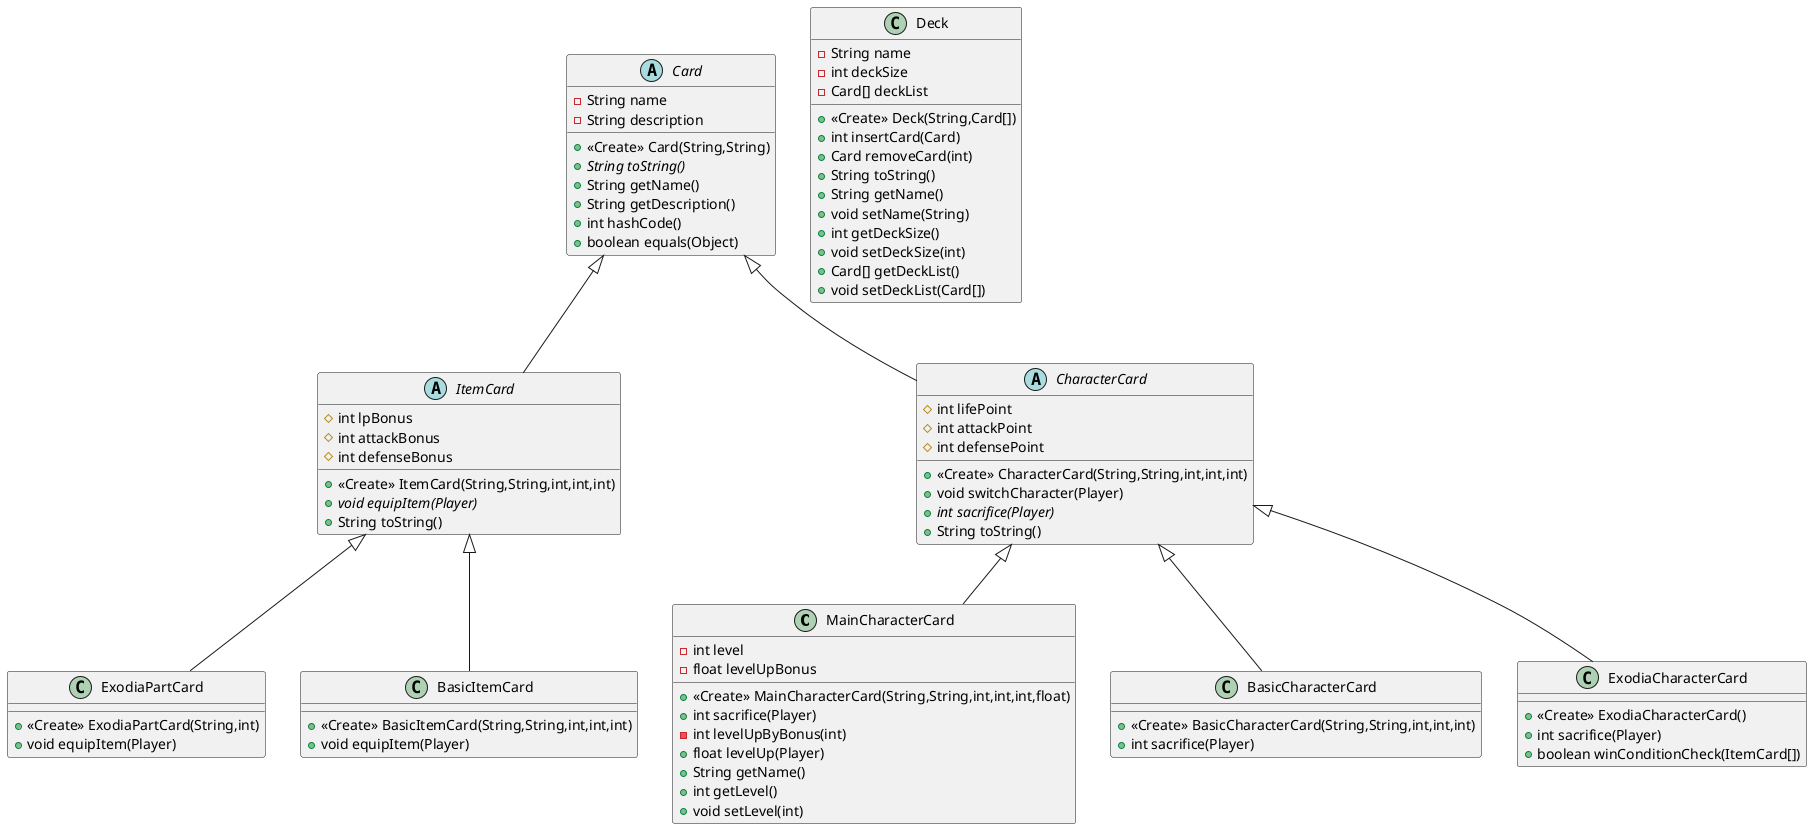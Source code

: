 @startuml
class MainCharacterCard {
- int level
- float levelUpBonus
+ <<Create>> MainCharacterCard(String,String,int,int,int,float)
+ int sacrifice(Player)
- int levelUpByBonus(int)
+ float levelUp(Player)
+ String getName()
+ int getLevel()
+ void setLevel(int)
}
class BasicCharacterCard {
+ <<Create>> BasicCharacterCard(String,String,int,int,int)
+ int sacrifice(Player)
}
abstract class ItemCard {
# int lpBonus
# int attackBonus
# int defenseBonus
+ <<Create>> ItemCard(String,String,int,int,int)
+ {abstract}void equipItem(Player)
+ String toString()
}
abstract class Card {
- String name
- String description
+ <<Create>> Card(String,String)
+ {abstract}String toString()
+ String getName()
+ String getDescription()
+ int hashCode()
+ boolean equals(Object)
}
class ExodiaPartCard {
+ <<Create>> ExodiaPartCard(String,int)
+ void equipItem(Player)
}
class Deck {
- String name
- int deckSize
- Card[] deckList
+ <<Create>> Deck(String,Card[])
+ int insertCard(Card)
+ Card removeCard(int)
+ String toString()
+ String getName()
+ void setName(String)
+ int getDeckSize()
+ void setDeckSize(int)
+ Card[] getDeckList()
+ void setDeckList(Card[])
}
abstract class CharacterCard {
# int lifePoint
# int attackPoint
# int defensePoint
+ <<Create>> CharacterCard(String,String,int,int,int)
+ void switchCharacter(Player)
+ {abstract}int sacrifice(Player)
+ String toString()
}
class BasicItemCard {
+ <<Create>> BasicItemCard(String,String,int,int,int)
+ void equipItem(Player)
}
class ExodiaCharacterCard {
+ <<Create>> ExodiaCharacterCard()
+ int sacrifice(Player)
+ boolean winConditionCheck(ItemCard[])
}


CharacterCard <|-- MainCharacterCard
CharacterCard <|-- BasicCharacterCard
Card <|-- ItemCard
ItemCard <|-- ExodiaPartCard
Card <|-- CharacterCard
ItemCard <|-- BasicItemCard
CharacterCard <|-- ExodiaCharacterCard
@enduml